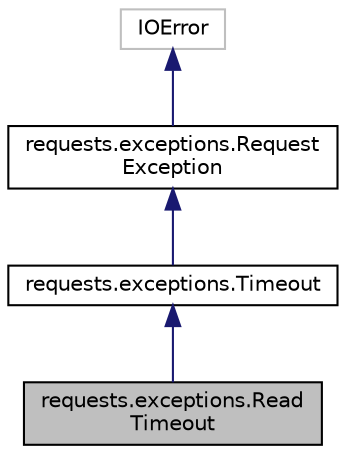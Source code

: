 digraph "requests.exceptions.ReadTimeout"
{
 // LATEX_PDF_SIZE
  edge [fontname="Helvetica",fontsize="10",labelfontname="Helvetica",labelfontsize="10"];
  node [fontname="Helvetica",fontsize="10",shape=record];
  Node1 [label="requests.exceptions.Read\lTimeout",height=0.2,width=0.4,color="black", fillcolor="grey75", style="filled", fontcolor="black",tooltip=" "];
  Node2 -> Node1 [dir="back",color="midnightblue",fontsize="10",style="solid"];
  Node2 [label="requests.exceptions.Timeout",height=0.2,width=0.4,color="black", fillcolor="white", style="filled",URL="$classrequests_1_1exceptions_1_1Timeout.html",tooltip=" "];
  Node3 -> Node2 [dir="back",color="midnightblue",fontsize="10",style="solid"];
  Node3 [label="requests.exceptions.Request\lException",height=0.2,width=0.4,color="black", fillcolor="white", style="filled",URL="$classrequests_1_1exceptions_1_1RequestException.html",tooltip=" "];
  Node4 -> Node3 [dir="back",color="midnightblue",fontsize="10",style="solid"];
  Node4 [label="IOError",height=0.2,width=0.4,color="grey75", fillcolor="white", style="filled",tooltip=" "];
}
